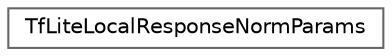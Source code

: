digraph "Graphical Class Hierarchy"
{
 // LATEX_PDF_SIZE
  bgcolor="transparent";
  edge [fontname=Helvetica,fontsize=10,labelfontname=Helvetica,labelfontsize=10];
  node [fontname=Helvetica,fontsize=10,shape=box,height=0.2,width=0.4];
  rankdir="LR";
  Node0 [id="Node000000",label="TfLiteLocalResponseNormParams",height=0.2,width=0.4,color="grey40", fillcolor="white", style="filled",URL="$struct_tf_lite_local_response_norm_params.html",tooltip=" "];
}
